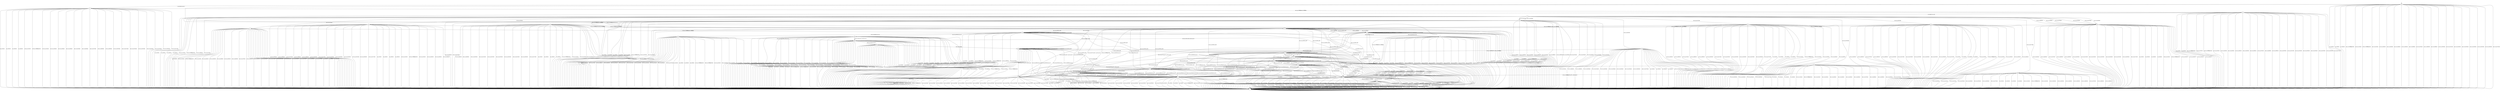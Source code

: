 digraph h3 {
s0 [label="s0"];
s1 [label="s1"];
s2 [label="s2"];
s3 [label="s3"];
s4 [label="s4"];
s5 [label="s5"];
s6 [label="s6"];
s7 [label="s7"];
s8 [label="s8"];
s9 [label="s9"];
s10 [label="s10"];
s11 [label="s11"];
s12 [label="s12"];
s13 [label="s13"];
s14 [label="s14"];
s15 [label="s15"];
s16 [label="s16"];
s17 [label="s17"];
s18 [label="s18"];
s19 [label="s19"];
s20 [label="s20"];
s21 [label="s21"];
s22 [label="s22"];
s23 [label="s23"];
s24 [label="s24"];
s25 [label="s25"];
s26 [label="s26"];
s27 [label="s27"];
s28 [label="s28"];
s29 [label="s29"];
s30 [label="s30"];
s31 [label="s31"];
s32 [label="s32"];
s33 [label="s33"];
s34 [label="s34"];
s0 -> s1 [label="ai1_ce1/usr1_ai1_ce1"];
s0 -> s2 [label="ai1_ce2/error"];
s0 -> s2 [label="ai1_ce3/error"];
s0 -> s2 [label="ai1_ce4/error"];
s0 -> s2 [label="usr1_ai1_VoidReply/error"];
s0 -> s2 [label="usr2_ai1_re1/error"];
s0 -> s2 [label="usr3_ai1_VoidReply/error"];
s0 -> s2 [label="usr1_ni1_ne1/error"];
s0 -> s2 [label="usr1_ni1_ne2/error"];
s0 -> s2 [label="usr1_ni1_ne3/error"];
s0 -> s2 [label="usr1_ni1_ne4/error"];
s0 -> s2 [label="usr1_ni1_ne5/error"];
s0 -> s2 [label="usr1_ni1_ne6/error"];
s0 -> s2 [label="usr1_ni1_ne7/error"];
s0 -> s2 [label="usr1_ni1_ne8/error"];
s0 -> s2 [label="usr1_ni1_ne9/error"];
s0 -> s2 [label="usr1_ni1_ne10/error"];
s0 -> s2 [label="usr1_ni1_ne11/error"];
s0 -> s2 [label="usr1_ni1_ne12/error"];
s0 -> s2 [label="usr1_ni1_ne13/error"];
s0 -> s2 [label="usr1_ni1_ne14/error"];
s0 -> s2 [label="usr1_ni1_ne15/error"];
s0 -> s2 [label="usr1_ni1_ne16/error"];
s0 -> s2 [label="usr1_ni1_ne17/error"];
s1 -> s2 [label="ai1_ce1/error"];
s1 -> s2 [label="ai1_ce2/error"];
s1 -> s2 [label="ai1_ce3/error"];
s1 -> s2 [label="ai1_ce4/error"];
s1 -> s3 [label="usr1_ai1_VoidReply/ai1_VoidReply"];
s1 -> s2 [label="usr2_ai1_re1/error"];
s1 -> s2 [label="usr3_ai1_VoidReply/error"];
s1 -> s2 [label="usr1_ni1_ne1/none"];
s1 -> s2 [label="usr1_ni1_ne2/none"];
s1 -> s2 [label="usr1_ni1_ne3/none"];
s1 -> s2 [label="usr1_ni1_ne4/none"];
s1 -> s2 [label="usr1_ni1_ne5/none"];
s1 -> s2 [label="usr1_ni1_ne6/none"];
s1 -> s2 [label="usr1_ni1_ne7/none"];
s1 -> s2 [label="usr1_ni1_ne8/none"];
s1 -> s2 [label="usr1_ni1_ne9/none"];
s1 -> s2 [label="usr1_ni1_ne10/none"];
s1 -> s2 [label="usr1_ni1_ne11/none"];
s1 -> s2 [label="usr1_ni1_ne12/none"];
s1 -> s2 [label="usr1_ni1_ne13/none"];
s1 -> s2 [label="usr1_ni1_ne14/none"];
s1 -> s2 [label="usr1_ni1_ne15/none"];
s1 -> s2 [label="usr1_ni1_ne16/none"];
s1 -> s2 [label="usr1_ni1_ne17/none"];
s2 -> s2 [label="ai1_ce1/error"];
s2 -> s2 [label="ai1_ce2/error"];
s2 -> s2 [label="ai1_ce3/error"];
s2 -> s2 [label="ai1_ce4/error"];
s2 -> s2 [label="usr1_ai1_VoidReply/error"];
s2 -> s2 [label="usr2_ai1_re1/error"];
s2 -> s2 [label="usr3_ai1_VoidReply/error"];
s2 -> s2 [label="usr1_ni1_ne1/error"];
s2 -> s2 [label="usr1_ni1_ne2/error"];
s2 -> s2 [label="usr1_ni1_ne3/error"];
s2 -> s2 [label="usr1_ni1_ne4/error"];
s2 -> s2 [label="usr1_ni1_ne5/error"];
s2 -> s2 [label="usr1_ni1_ne6/error"];
s2 -> s2 [label="usr1_ni1_ne7/error"];
s2 -> s2 [label="usr1_ni1_ne8/error"];
s2 -> s2 [label="usr1_ni1_ne9/error"];
s2 -> s2 [label="usr1_ni1_ne10/error"];
s2 -> s2 [label="usr1_ni1_ne11/error"];
s2 -> s2 [label="usr1_ni1_ne12/error"];
s2 -> s2 [label="usr1_ni1_ne13/error"];
s2 -> s2 [label="usr1_ni1_ne14/error"];
s2 -> s2 [label="usr1_ni1_ne15/error"];
s2 -> s2 [label="usr1_ni1_ne16/error"];
s2 -> s2 [label="usr1_ni1_ne17/error"];
s3 -> s2 [label="ai1_ce1/error"];
s3 -> s2 [label="ai1_ce2/error"];
s3 -> s4 [label="ai1_ce3/usr1_ai1_ce3"];
s3 -> s5 [label="ai1_ce4/usr1_ai1_ce4"];
s3 -> s2 [label="usr1_ai1_VoidReply/error"];
s3 -> s2 [label="usr2_ai1_re1/error"];
s3 -> s2 [label="usr3_ai1_VoidReply/error"];
s3 -> s2 [label="usr1_ni1_ne1/error"];
s3 -> s2 [label="usr1_ni1_ne2/error"];
s3 -> s2 [label="usr1_ni1_ne3/error"];
s3 -> s2 [label="usr1_ni1_ne4/error"];
s3 -> s2 [label="usr1_ni1_ne5/error"];
s3 -> s2 [label="usr1_ni1_ne6/error"];
s3 -> s2 [label="usr1_ni1_ne7/error"];
s3 -> s2 [label="usr1_ni1_ne8/error"];
s3 -> s2 [label="usr1_ni1_ne9/error"];
s3 -> s2 [label="usr1_ni1_ne10/error"];
s3 -> s2 [label="usr1_ni1_ne11/error"];
s3 -> s2 [label="usr1_ni1_ne12/error"];
s3 -> s2 [label="usr1_ni1_ne13/error"];
s3 -> s2 [label="usr1_ni1_ne14/error"];
s3 -> s2 [label="usr1_ni1_ne15/error"];
s3 -> s2 [label="usr1_ni1_ne16/error"];
s3 -> s2 [label="usr1_ni1_ne17/error"];
s4 -> s2 [label="ai1_ce1/error"];
s4 -> s2 [label="ai1_ce2/error"];
s4 -> s2 [label="ai1_ce3/error"];
s4 -> s2 [label="ai1_ce4/error"];
s4 -> s0 [label="usr1_ai1_VoidReply/ai1_VoidReply"];
s4 -> s2 [label="usr2_ai1_re1/error"];
s4 -> s2 [label="usr3_ai1_VoidReply/error"];
s4 -> s2 [label="usr1_ni1_ne1/none"];
s4 -> s2 [label="usr1_ni1_ne2/none"];
s4 -> s2 [label="usr1_ni1_ne3/none"];
s4 -> s2 [label="usr1_ni1_ne4/none"];
s4 -> s2 [label="usr1_ni1_ne5/none"];
s4 -> s2 [label="usr1_ni1_ne6/none"];
s4 -> s2 [label="usr1_ni1_ne7/none"];
s4 -> s2 [label="usr1_ni1_ne8/none"];
s4 -> s2 [label="usr1_ni1_ne9/none"];
s4 -> s2 [label="usr1_ni1_ne10/none"];
s4 -> s2 [label="usr1_ni1_ne11/none"];
s4 -> s2 [label="usr1_ni1_ne12/none"];
s4 -> s2 [label="usr1_ni1_ne13/none"];
s4 -> s2 [label="usr1_ni1_ne14/none"];
s4 -> s2 [label="usr1_ni1_ne15/none"];
s4 -> s2 [label="usr1_ni1_ne16/none"];
s4 -> s2 [label="usr1_ni1_ne17/none"];
s5 -> s2 [label="ai1_ce1/error"];
s5 -> s2 [label="ai1_ce2/error"];
s5 -> s2 [label="ai1_ce3/error"];
s5 -> s2 [label="ai1_ce4/error"];
s5 -> s6 [label="usr1_ai1_VoidReply/ai1_VoidReply"];
s5 -> s2 [label="usr2_ai1_re1/error"];
s5 -> s2 [label="usr3_ai1_VoidReply/error"];
s5 -> s7 [label="usr1_ni1_ne1/none"];
s5 -> s8 [label="usr1_ni1_ne2/none"];
s5 -> s9 [label="usr1_ni1_ne3/none"];
s5 -> s33 [label="usr1_ni1_ne4/none"];
s5 -> s10 [label="usr1_ni1_ne5/none"];
s5 -> s2 [label="usr1_ni1_ne6/none"];
s5 -> s2 [label="usr1_ni1_ne7/none"];
s5 -> s33 [label="usr1_ni1_ne8/none"];
s5 -> s33 [label="usr1_ni1_ne9/none"];
s5 -> s33 [label="usr1_ni1_ne10/none"];
s5 -> s11 [label="usr1_ni1_ne11/none"];
s5 -> s9 [label="usr1_ni1_ne12/none"];
s5 -> s33 [label="usr1_ni1_ne13/none"];
s5 -> s12 [label="usr1_ni1_ne14/none"];
s5 -> s33 [label="usr1_ni1_ne15/none"];
s5 -> s13 [label="usr1_ni1_ne16/none"];
s5 -> s14 [label="usr1_ni1_ne17/none"];
s6 -> s2 [label="ai1_ce1/error"];
s6 -> s34 [label="ai1_ce2/usr1_ai1_ce2"];
s6 -> s4 [label="ai1_ce3/usr1_ai1_ce3"];
s6 -> s2 [label="ai1_ce4/error"];
s6 -> s2 [label="usr1_ai1_VoidReply/error"];
s6 -> s2 [label="usr2_ai1_re1/error"];
s6 -> s2 [label="usr3_ai1_VoidReply/error"];
s6 -> s15 [label="usr1_ni1_ne1/none"];
s6 -> s6 [label="usr1_ni1_ne2/ni1_ne2"];
s6 -> s16 [label="usr1_ni1_ne3/usr3_ai1_ce1"];
s6 -> s6 [label="usr1_ni1_ne4/none"];
s6 -> s17 [label="usr1_ni1_ne5/ni1_ne8"];
s6 -> s2 [label="usr1_ni1_ne6/error"];
s6 -> s2 [label="usr1_ni1_ne7/error"];
s6 -> s18 [label="usr1_ni1_ne8/none"];
s6 -> s18 [label="usr1_ni1_ne9/none"];
s6 -> s18 [label="usr1_ni1_ne10/none"];
s6 -> s6 [label="usr1_ni1_ne11/ni1_ne11"];
s6 -> s16 [label="usr1_ni1_ne12/usr3_ai1_ce1"];
s6 -> s6 [label="usr1_ni1_ne13/none"];
s6 -> s19 [label="usr1_ni1_ne14/ni1_ne14"];
s6 -> s6 [label="usr1_ni1_ne15/none"];
s6 -> s6 [label="usr1_ni1_ne16/ni1_ne16"];
s6 -> s20 [label="usr1_ni1_ne17/ni1_ne17__usr1_ai1_ce2"];
s7 -> s2 [label="ai1_ce1/error"];
s7 -> s2 [label="ai1_ce2/error"];
s7 -> s2 [label="ai1_ce3/error"];
s7 -> s2 [label="ai1_ce4/error"];
s7 -> s15 [label="usr1_ai1_VoidReply/ai1_VoidReply"];
s7 -> s2 [label="usr2_ai1_re1/error"];
s7 -> s2 [label="usr3_ai1_VoidReply/error"];
s7 -> s2 [label="usr1_ni1_ne1/error"];
s7 -> s2 [label="usr1_ni1_ne2/error"];
s7 -> s2 [label="usr1_ni1_ne3/error"];
s7 -> s2 [label="usr1_ni1_ne4/error"];
s7 -> s2 [label="usr1_ni1_ne5/error"];
s7 -> s2 [label="usr1_ni1_ne6/error"];
s7 -> s2 [label="usr1_ni1_ne7/error"];
s7 -> s2 [label="usr1_ni1_ne8/error"];
s7 -> s2 [label="usr1_ni1_ne9/error"];
s7 -> s2 [label="usr1_ni1_ne10/error"];
s7 -> s2 [label="usr1_ni1_ne11/error"];
s7 -> s2 [label="usr1_ni1_ne12/error"];
s7 -> s2 [label="usr1_ni1_ne13/error"];
s7 -> s2 [label="usr1_ni1_ne14/error"];
s7 -> s2 [label="usr1_ni1_ne15/error"];
s7 -> s2 [label="usr1_ni1_ne16/error"];
s7 -> s2 [label="usr1_ni1_ne17/error"];
s8 -> s2 [label="ai1_ce1/error"];
s8 -> s2 [label="ai1_ce2/error"];
s8 -> s2 [label="ai1_ce3/error"];
s8 -> s2 [label="ai1_ce4/error"];
s8 -> s6 [label="usr1_ai1_VoidReply/ni1_ne2__ai1_VoidReply"];
s8 -> s2 [label="usr2_ai1_re1/error"];
s8 -> s2 [label="usr3_ai1_VoidReply/error"];
s8 -> s2 [label="usr1_ni1_ne1/error"];
s8 -> s2 [label="usr1_ni1_ne2/error"];
s8 -> s2 [label="usr1_ni1_ne3/error"];
s8 -> s2 [label="usr1_ni1_ne4/error"];
s8 -> s2 [label="usr1_ni1_ne5/error"];
s8 -> s2 [label="usr1_ni1_ne6/error"];
s8 -> s2 [label="usr1_ni1_ne7/error"];
s8 -> s2 [label="usr1_ni1_ne8/error"];
s8 -> s2 [label="usr1_ni1_ne9/error"];
s8 -> s2 [label="usr1_ni1_ne10/error"];
s8 -> s2 [label="usr1_ni1_ne11/error"];
s8 -> s2 [label="usr1_ni1_ne12/error"];
s8 -> s2 [label="usr1_ni1_ne13/error"];
s8 -> s2 [label="usr1_ni1_ne14/error"];
s8 -> s2 [label="usr1_ni1_ne15/error"];
s8 -> s2 [label="usr1_ni1_ne16/error"];
s8 -> s2 [label="usr1_ni1_ne17/error"];
s9 -> s2 [label="ai1_ce1/error"];
s9 -> s2 [label="ai1_ce2/error"];
s9 -> s2 [label="ai1_ce3/error"];
s9 -> s2 [label="ai1_ce4/error"];
s9 -> s21 [label="usr1_ai1_VoidReply/usr3_ai1_ce1"];
s9 -> s2 [label="usr2_ai1_re1/error"];
s9 -> s2 [label="usr3_ai1_VoidReply/error"];
s9 -> s2 [label="usr1_ni1_ne1/error"];
s9 -> s2 [label="usr1_ni1_ne2/error"];
s9 -> s2 [label="usr1_ni1_ne3/error"];
s9 -> s2 [label="usr1_ni1_ne4/error"];
s9 -> s2 [label="usr1_ni1_ne5/error"];
s9 -> s2 [label="usr1_ni1_ne6/error"];
s9 -> s2 [label="usr1_ni1_ne7/error"];
s9 -> s2 [label="usr1_ni1_ne8/error"];
s9 -> s2 [label="usr1_ni1_ne9/error"];
s9 -> s2 [label="usr1_ni1_ne10/error"];
s9 -> s2 [label="usr1_ni1_ne11/error"];
s9 -> s2 [label="usr1_ni1_ne12/error"];
s9 -> s2 [label="usr1_ni1_ne13/error"];
s9 -> s2 [label="usr1_ni1_ne14/error"];
s9 -> s2 [label="usr1_ni1_ne15/error"];
s9 -> s2 [label="usr1_ni1_ne16/error"];
s9 -> s2 [label="usr1_ni1_ne17/error"];
s10 -> s2 [label="ai1_ce1/error"];
s10 -> s2 [label="ai1_ce2/error"];
s10 -> s2 [label="ai1_ce3/error"];
s10 -> s2 [label="ai1_ce4/error"];
s10 -> s17 [label="usr1_ai1_VoidReply/ni1_ne8__ai1_VoidReply"];
s10 -> s2 [label="usr2_ai1_re1/error"];
s10 -> s2 [label="usr3_ai1_VoidReply/error"];
s10 -> s2 [label="usr1_ni1_ne1/error"];
s10 -> s2 [label="usr1_ni1_ne2/error"];
s10 -> s2 [label="usr1_ni1_ne3/error"];
s10 -> s2 [label="usr1_ni1_ne4/error"];
s10 -> s2 [label="usr1_ni1_ne5/error"];
s10 -> s2 [label="usr1_ni1_ne6/error"];
s10 -> s2 [label="usr1_ni1_ne7/error"];
s10 -> s2 [label="usr1_ni1_ne8/error"];
s10 -> s2 [label="usr1_ni1_ne9/error"];
s10 -> s2 [label="usr1_ni1_ne10/error"];
s10 -> s2 [label="usr1_ni1_ne11/error"];
s10 -> s2 [label="usr1_ni1_ne12/error"];
s10 -> s2 [label="usr1_ni1_ne13/error"];
s10 -> s2 [label="usr1_ni1_ne14/error"];
s10 -> s2 [label="usr1_ni1_ne15/error"];
s10 -> s2 [label="usr1_ni1_ne16/error"];
s10 -> s2 [label="usr1_ni1_ne17/error"];
s11 -> s2 [label="ai1_ce1/error"];
s11 -> s2 [label="ai1_ce2/error"];
s11 -> s2 [label="ai1_ce3/error"];
s11 -> s2 [label="ai1_ce4/error"];
s11 -> s6 [label="usr1_ai1_VoidReply/ni1_ne11__ai1_VoidReply"];
s11 -> s2 [label="usr2_ai1_re1/error"];
s11 -> s2 [label="usr3_ai1_VoidReply/error"];
s11 -> s2 [label="usr1_ni1_ne1/error"];
s11 -> s2 [label="usr1_ni1_ne2/error"];
s11 -> s2 [label="usr1_ni1_ne3/error"];
s11 -> s2 [label="usr1_ni1_ne4/error"];
s11 -> s2 [label="usr1_ni1_ne5/error"];
s11 -> s2 [label="usr1_ni1_ne6/error"];
s11 -> s2 [label="usr1_ni1_ne7/error"];
s11 -> s2 [label="usr1_ni1_ne8/error"];
s11 -> s2 [label="usr1_ni1_ne9/error"];
s11 -> s2 [label="usr1_ni1_ne10/error"];
s11 -> s2 [label="usr1_ni1_ne11/error"];
s11 -> s2 [label="usr1_ni1_ne12/error"];
s11 -> s2 [label="usr1_ni1_ne13/error"];
s11 -> s2 [label="usr1_ni1_ne14/error"];
s11 -> s2 [label="usr1_ni1_ne15/error"];
s11 -> s2 [label="usr1_ni1_ne16/error"];
s11 -> s2 [label="usr1_ni1_ne17/error"];
s12 -> s2 [label="ai1_ce1/error"];
s12 -> s2 [label="ai1_ce2/error"];
s12 -> s2 [label="ai1_ce3/error"];
s12 -> s2 [label="ai1_ce4/error"];
s12 -> s19 [label="usr1_ai1_VoidReply/ni1_ne14__ai1_VoidReply"];
s12 -> s2 [label="usr2_ai1_re1/error"];
s12 -> s2 [label="usr3_ai1_VoidReply/error"];
s12 -> s2 [label="usr1_ni1_ne1/error"];
s12 -> s2 [label="usr1_ni1_ne2/error"];
s12 -> s2 [label="usr1_ni1_ne3/error"];
s12 -> s2 [label="usr1_ni1_ne4/error"];
s12 -> s2 [label="usr1_ni1_ne5/error"];
s12 -> s2 [label="usr1_ni1_ne6/error"];
s12 -> s2 [label="usr1_ni1_ne7/error"];
s12 -> s2 [label="usr1_ni1_ne8/error"];
s12 -> s2 [label="usr1_ni1_ne9/error"];
s12 -> s2 [label="usr1_ni1_ne10/error"];
s12 -> s2 [label="usr1_ni1_ne11/error"];
s12 -> s2 [label="usr1_ni1_ne12/error"];
s12 -> s2 [label="usr1_ni1_ne13/error"];
s12 -> s2 [label="usr1_ni1_ne14/error"];
s12 -> s2 [label="usr1_ni1_ne15/error"];
s12 -> s2 [label="usr1_ni1_ne16/error"];
s12 -> s2 [label="usr1_ni1_ne17/error"];
s13 -> s2 [label="ai1_ce1/error"];
s13 -> s2 [label="ai1_ce2/error"];
s13 -> s2 [label="ai1_ce3/error"];
s13 -> s2 [label="ai1_ce4/error"];
s13 -> s6 [label="usr1_ai1_VoidReply/ni1_ne16__ai1_VoidReply"];
s13 -> s2 [label="usr2_ai1_re1/error"];
s13 -> s2 [label="usr3_ai1_VoidReply/error"];
s13 -> s2 [label="usr1_ni1_ne1/error"];
s13 -> s2 [label="usr1_ni1_ne2/error"];
s13 -> s2 [label="usr1_ni1_ne3/error"];
s13 -> s2 [label="usr1_ni1_ne4/error"];
s13 -> s2 [label="usr1_ni1_ne5/error"];
s13 -> s2 [label="usr1_ni1_ne6/error"];
s13 -> s2 [label="usr1_ni1_ne7/error"];
s13 -> s2 [label="usr1_ni1_ne8/error"];
s13 -> s2 [label="usr1_ni1_ne9/error"];
s13 -> s2 [label="usr1_ni1_ne10/error"];
s13 -> s2 [label="usr1_ni1_ne11/error"];
s13 -> s2 [label="usr1_ni1_ne12/error"];
s13 -> s2 [label="usr1_ni1_ne13/error"];
s13 -> s2 [label="usr1_ni1_ne14/error"];
s13 -> s2 [label="usr1_ni1_ne15/error"];
s13 -> s2 [label="usr1_ni1_ne16/error"];
s13 -> s2 [label="usr1_ni1_ne17/error"];
s14 -> s2 [label="ai1_ce1/error"];
s14 -> s2 [label="ai1_ce2/error"];
s14 -> s2 [label="ai1_ce3/error"];
s14 -> s2 [label="ai1_ce4/error"];
s14 -> s34 [label="usr1_ai1_VoidReply/ni1_ne17__usr1_ai1_ce2"];
s14 -> s2 [label="usr2_ai1_re1/error"];
s14 -> s2 [label="usr3_ai1_VoidReply/error"];
s14 -> s2 [label="usr1_ni1_ne1/error"];
s14 -> s2 [label="usr1_ni1_ne2/error"];
s14 -> s2 [label="usr1_ni1_ne3/error"];
s14 -> s2 [label="usr1_ni1_ne4/error"];
s14 -> s2 [label="usr1_ni1_ne5/error"];
s14 -> s2 [label="usr1_ni1_ne6/error"];
s14 -> s2 [label="usr1_ni1_ne7/error"];
s14 -> s2 [label="usr1_ni1_ne8/error"];
s14 -> s2 [label="usr1_ni1_ne9/error"];
s14 -> s2 [label="usr1_ni1_ne10/error"];
s14 -> s2 [label="usr1_ni1_ne11/error"];
s14 -> s2 [label="usr1_ni1_ne12/error"];
s14 -> s2 [label="usr1_ni1_ne13/error"];
s14 -> s2 [label="usr1_ni1_ne14/error"];
s14 -> s2 [label="usr1_ni1_ne15/error"];
s14 -> s2 [label="usr1_ni1_ne16/error"];
s14 -> s2 [label="usr1_ni1_ne17/error"];
s15 -> s2 [label="ai1_ce1/error"];
s15 -> s34 [label="ai1_ce2/usr1_ai1_ce2"];
s15 -> s4 [label="ai1_ce3/usr1_ai1_ce3"];
s15 -> s2 [label="ai1_ce4/error"];
s15 -> s2 [label="usr1_ai1_VoidReply/error"];
s15 -> s2 [label="usr2_ai1_re1/error"];
s15 -> s2 [label="usr3_ai1_VoidReply/error"];
s15 -> s15 [label="usr1_ni1_ne1/none"];
s15 -> s15 [label="usr1_ni1_ne2/ni1_ne2"];
s15 -> s15 [label="usr1_ni1_ne3/none"];
s15 -> s15 [label="usr1_ni1_ne4/none"];
s15 -> s17 [label="usr1_ni1_ne5/ni1_ne8"];
s15 -> s2 [label="usr1_ni1_ne6/error"];
s15 -> s2 [label="usr1_ni1_ne7/error"];
s15 -> s22 [label="usr1_ni1_ne8/usr2_ai1_ce1"];
s15 -> s23 [label="usr1_ni1_ne9/usr2_ai1_ce1"];
s15 -> s24 [label="usr1_ni1_ne10/usr2_ai1_ce1"];
s15 -> s15 [label="usr1_ni1_ne11/ni1_ne11"];
s15 -> s16 [label="usr1_ni1_ne12/usr3_ai1_ce1"];
s15 -> s15 [label="usr1_ni1_ne13/none"];
s15 -> s19 [label="usr1_ni1_ne14/ni1_ne14"];
s15 -> s15 [label="usr1_ni1_ne15/none"];
s15 -> s6 [label="usr1_ni1_ne16/ni1_ne16"];
s15 -> s20 [label="usr1_ni1_ne17/ni1_ne17__usr1_ai1_ce2"];
s16 -> s2 [label="ai1_ce1/error"];
s16 -> s2 [label="ai1_ce2/error"];
s16 -> s2 [label="ai1_ce3/error"];
s16 -> s2 [label="ai1_ce4/error"];
s16 -> s2 [label="usr1_ai1_VoidReply/error"];
s16 -> s2 [label="usr2_ai1_re1/error"];
s16 -> s6 [label="usr3_ai1_VoidReply/none"];
s16 -> s2 [label="usr1_ni1_ne1/error"];
s16 -> s2 [label="usr1_ni1_ne2/error"];
s16 -> s2 [label="usr1_ni1_ne3/error"];
s16 -> s2 [label="usr1_ni1_ne4/error"];
s16 -> s2 [label="usr1_ni1_ne5/error"];
s16 -> s2 [label="usr1_ni1_ne6/error"];
s16 -> s2 [label="usr1_ni1_ne7/error"];
s16 -> s2 [label="usr1_ni1_ne8/error"];
s16 -> s2 [label="usr1_ni1_ne9/error"];
s16 -> s2 [label="usr1_ni1_ne10/error"];
s16 -> s2 [label="usr1_ni1_ne11/error"];
s16 -> s2 [label="usr1_ni1_ne12/error"];
s16 -> s2 [label="usr1_ni1_ne13/error"];
s16 -> s2 [label="usr1_ni1_ne14/error"];
s16 -> s2 [label="usr1_ni1_ne15/error"];
s16 -> s2 [label="usr1_ni1_ne16/error"];
s16 -> s2 [label="usr1_ni1_ne17/error"];
s17 -> s2 [label="ai1_ce1/error"];
s17 -> s34 [label="ai1_ce2/usr1_ai1_ce2"];
s17 -> s4 [label="ai1_ce3/usr1_ai1_ce3"];
s17 -> s2 [label="ai1_ce4/error"];
s17 -> s2 [label="usr1_ai1_VoidReply/error"];
s17 -> s2 [label="usr2_ai1_re1/error"];
s17 -> s2 [label="usr3_ai1_VoidReply/error"];
s17 -> s16 [label="usr1_ni1_ne1/usr3_ai1_ce1"];
s17 -> s17 [label="usr1_ni1_ne2/ni1_ne2"];
s17 -> s16 [label="usr1_ni1_ne3/usr3_ai1_ce1"];
s17 -> s17 [label="usr1_ni1_ne4/ni1_ne4"];
s17 -> s25 [label="usr1_ni1_ne5/none"];
s17 -> s26 [label="usr1_ni1_ne6/ni1_ne9"];
s17 -> s26 [label="usr1_ni1_ne7/ni1_ne10"];
s17 -> s16 [label="usr1_ni1_ne8/usr3_ai1_ce1"];
s17 -> s16 [label="usr1_ni1_ne9/usr3_ai1_ce1"];
s17 -> s16 [label="usr1_ni1_ne10/usr3_ai1_ce1"];
s17 -> s17 [label="usr1_ni1_ne11/ni1_ne11"];
s17 -> s17 [label="usr1_ni1_ne12/ni1_ne12"];
s17 -> s25 [label="usr1_ni1_ne13/ni1_ne13"];
s17 -> s19 [label="usr1_ni1_ne14/ni1_ne14"];
s17 -> s16 [label="usr1_ni1_ne15/usr3_ai1_ce1"];
s17 -> s6 [label="usr1_ni1_ne16/ni1_ne16"];
s17 -> s20 [label="usr1_ni1_ne17/ni1_ne17__usr1_ai1_ce2"];
s18 -> s2 [label="ai1_ce1/error"];
s18 -> s34 [label="ai1_ce2/usr1_ai1_ce2"];
s18 -> s4 [label="ai1_ce3/usr1_ai1_ce3"];
s18 -> s2 [label="ai1_ce4/error"];
s18 -> s2 [label="usr1_ai1_VoidReply/error"];
s18 -> s2 [label="usr2_ai1_re1/error"];
s18 -> s2 [label="usr3_ai1_VoidReply/error"];
s18 -> s22 [label="usr1_ni1_ne1/usr2_ai1_ce1"];
s18 -> s18 [label="usr1_ni1_ne2/ni1_ne2"];
s18 -> s16 [label="usr1_ni1_ne3/usr3_ai1_ce1"];
s18 -> s18 [label="usr1_ni1_ne4/none"];
s18 -> s17 [label="usr1_ni1_ne5/ni1_ne8"];
s18 -> s2 [label="usr1_ni1_ne6/error"];
s18 -> s2 [label="usr1_ni1_ne7/error"];
s18 -> s18 [label="usr1_ni1_ne8/none"];
s18 -> s18 [label="usr1_ni1_ne9/none"];
s18 -> s18 [label="usr1_ni1_ne10/none"];
s18 -> s18 [label="usr1_ni1_ne11/ni1_ne11"];
s18 -> s16 [label="usr1_ni1_ne12/usr3_ai1_ce1"];
s18 -> s18 [label="usr1_ni1_ne13/none"];
s18 -> s19 [label="usr1_ni1_ne14/ni1_ne14"];
s18 -> s18 [label="usr1_ni1_ne15/none"];
s18 -> s6 [label="usr1_ni1_ne16/ni1_ne16"];
s18 -> s20 [label="usr1_ni1_ne17/ni1_ne17__usr1_ai1_ce2"];
s19 -> s2 [label="ai1_ce1/error"];
s19 -> s34 [label="ai1_ce2/usr1_ai1_ce2"];
s19 -> s4 [label="ai1_ce3/usr1_ai1_ce3"];
s19 -> s2 [label="ai1_ce4/error"];
s19 -> s2 [label="usr1_ai1_VoidReply/error"];
s19 -> s2 [label="usr2_ai1_re1/error"];
s19 -> s2 [label="usr3_ai1_VoidReply/error"];
s19 -> s27 [label="usr1_ni1_ne1/none"];
s19 -> s19 [label="usr1_ni1_ne2/ni1_ne2"];
s19 -> s19 [label="usr1_ni1_ne3/ni1_ne3"];
s19 -> s19 [label="usr1_ni1_ne4/ni1_ne4"];
s19 -> s16 [label="usr1_ni1_ne5/usr3_ai1_ce1"];
s19 -> s16 [label="usr1_ni1_ne6/usr3_ai1_ce1"];
s19 -> s16 [label="usr1_ni1_ne7/usr3_ai1_ce1"];
s19 -> s16 [label="usr1_ni1_ne8/usr3_ai1_ce1"];
s19 -> s16 [label="usr1_ni1_ne9/usr3_ai1_ce1"];
s19 -> s16 [label="usr1_ni1_ne10/usr3_ai1_ce1"];
s19 -> s19 [label="usr1_ni1_ne11/ni1_ne11"];
s19 -> s16 [label="usr1_ni1_ne12/usr3_ai1_ce1"];
s19 -> s19 [label="usr1_ni1_ne13/ni1_ne13"];
s19 -> s16 [label="usr1_ni1_ne14/usr3_ai1_ce1"];
s19 -> s16 [label="usr1_ni1_ne15/usr3_ai1_ce1"];
s19 -> s6 [label="usr1_ni1_ne16/ni1_ne16"];
s19 -> s20 [label="usr1_ni1_ne17/ni1_ne17__usr1_ai1_ce2"];
s20 -> s2 [label="ai1_ce1/error"];
s20 -> s2 [label="ai1_ce2/error"];
s20 -> s2 [label="ai1_ce3/error"];
s20 -> s2 [label="ai1_ce4/error"];
s20 -> s28 [label="usr1_ai1_VoidReply/none"];
s20 -> s2 [label="usr2_ai1_re1/error"];
s20 -> s2 [label="usr3_ai1_VoidReply/error"];
s20 -> s2 [label="usr1_ni1_ne1/none"];
s20 -> s2 [label="usr1_ni1_ne2/none"];
s20 -> s2 [label="usr1_ni1_ne3/none"];
s20 -> s2 [label="usr1_ni1_ne4/none"];
s20 -> s2 [label="usr1_ni1_ne5/none"];
s20 -> s2 [label="usr1_ni1_ne6/none"];
s20 -> s2 [label="usr1_ni1_ne7/none"];
s20 -> s2 [label="usr1_ni1_ne8/none"];
s20 -> s2 [label="usr1_ni1_ne9/none"];
s20 -> s2 [label="usr1_ni1_ne10/none"];
s20 -> s2 [label="usr1_ni1_ne11/none"];
s20 -> s2 [label="usr1_ni1_ne12/none"];
s20 -> s2 [label="usr1_ni1_ne13/none"];
s20 -> s2 [label="usr1_ni1_ne14/none"];
s20 -> s2 [label="usr1_ni1_ne15/none"];
s20 -> s2 [label="usr1_ni1_ne16/none"];
s20 -> s2 [label="usr1_ni1_ne17/none"];
s21 -> s2 [label="ai1_ce1/error"];
s21 -> s2 [label="ai1_ce2/error"];
s21 -> s2 [label="ai1_ce3/error"];
s21 -> s2 [label="ai1_ce4/error"];
s21 -> s2 [label="usr1_ai1_VoidReply/error"];
s21 -> s2 [label="usr2_ai1_re1/error"];
s21 -> s6 [label="usr3_ai1_VoidReply/ai1_VoidReply"];
s21 -> s2 [label="usr1_ni1_ne1/error"];
s21 -> s2 [label="usr1_ni1_ne2/error"];
s21 -> s2 [label="usr1_ni1_ne3/error"];
s21 -> s2 [label="usr1_ni1_ne4/error"];
s21 -> s2 [label="usr1_ni1_ne5/error"];
s21 -> s2 [label="usr1_ni1_ne6/error"];
s21 -> s2 [label="usr1_ni1_ne7/error"];
s21 -> s2 [label="usr1_ni1_ne8/error"];
s21 -> s2 [label="usr1_ni1_ne9/error"];
s21 -> s2 [label="usr1_ni1_ne10/error"];
s21 -> s2 [label="usr1_ni1_ne11/error"];
s21 -> s2 [label="usr1_ni1_ne12/error"];
s21 -> s2 [label="usr1_ni1_ne13/error"];
s21 -> s2 [label="usr1_ni1_ne14/error"];
s21 -> s2 [label="usr1_ni1_ne15/error"];
s21 -> s2 [label="usr1_ni1_ne16/error"];
s21 -> s2 [label="usr1_ni1_ne17/error"];
s22 -> s2 [label="ai1_ce1/error"];
s22 -> s2 [label="ai1_ce2/error"];
s22 -> s2 [label="ai1_ce3/error"];
s22 -> s2 [label="ai1_ce4/error"];
s22 -> s2 [label="usr1_ai1_VoidReply/error"];
s22 -> s29 [label="usr2_ai1_re1/ni1_ne5__usr2_ai1_ce1"];
s22 -> s2 [label="usr3_ai1_VoidReply/error"];
s22 -> s2 [label="usr1_ni1_ne1/error"];
s22 -> s2 [label="usr1_ni1_ne2/error"];
s22 -> s2 [label="usr1_ni1_ne3/error"];
s22 -> s2 [label="usr1_ni1_ne4/error"];
s22 -> s2 [label="usr1_ni1_ne5/error"];
s22 -> s2 [label="usr1_ni1_ne6/error"];
s22 -> s2 [label="usr1_ni1_ne7/error"];
s22 -> s2 [label="usr1_ni1_ne8/error"];
s22 -> s2 [label="usr1_ni1_ne9/error"];
s22 -> s2 [label="usr1_ni1_ne10/error"];
s22 -> s2 [label="usr1_ni1_ne11/error"];
s22 -> s2 [label="usr1_ni1_ne12/error"];
s22 -> s2 [label="usr1_ni1_ne13/error"];
s22 -> s2 [label="usr1_ni1_ne14/error"];
s22 -> s2 [label="usr1_ni1_ne15/error"];
s22 -> s2 [label="usr1_ni1_ne16/error"];
s22 -> s2 [label="usr1_ni1_ne17/error"];
s23 -> s2 [label="ai1_ce1/error"];
s23 -> s2 [label="ai1_ce2/error"];
s23 -> s2 [label="ai1_ce3/error"];
s23 -> s2 [label="ai1_ce4/error"];
s23 -> s2 [label="usr1_ai1_VoidReply/error"];
s23 -> s29 [label="usr2_ai1_re1/ni1_ne6__usr2_ai1_ce1"];
s23 -> s2 [label="usr3_ai1_VoidReply/error"];
s23 -> s2 [label="usr1_ni1_ne1/error"];
s23 -> s2 [label="usr1_ni1_ne2/error"];
s23 -> s2 [label="usr1_ni1_ne3/error"];
s23 -> s2 [label="usr1_ni1_ne4/error"];
s23 -> s2 [label="usr1_ni1_ne5/error"];
s23 -> s2 [label="usr1_ni1_ne6/error"];
s23 -> s2 [label="usr1_ni1_ne7/error"];
s23 -> s2 [label="usr1_ni1_ne8/error"];
s23 -> s2 [label="usr1_ni1_ne9/error"];
s23 -> s2 [label="usr1_ni1_ne10/error"];
s23 -> s2 [label="usr1_ni1_ne11/error"];
s23 -> s2 [label="usr1_ni1_ne12/error"];
s23 -> s2 [label="usr1_ni1_ne13/error"];
s23 -> s2 [label="usr1_ni1_ne14/error"];
s23 -> s2 [label="usr1_ni1_ne15/error"];
s23 -> s2 [label="usr1_ni1_ne16/error"];
s23 -> s2 [label="usr1_ni1_ne17/error"];
s24 -> s2 [label="ai1_ce1/error"];
s24 -> s2 [label="ai1_ce2/error"];
s24 -> s2 [label="ai1_ce3/error"];
s24 -> s2 [label="ai1_ce4/error"];
s24 -> s2 [label="usr1_ai1_VoidReply/error"];
s24 -> s29 [label="usr2_ai1_re1/ni1_ne7__usr2_ai1_ce1"];
s24 -> s2 [label="usr3_ai1_VoidReply/error"];
s24 -> s2 [label="usr1_ni1_ne1/error"];
s24 -> s2 [label="usr1_ni1_ne2/error"];
s24 -> s2 [label="usr1_ni1_ne3/error"];
s24 -> s2 [label="usr1_ni1_ne4/error"];
s24 -> s2 [label="usr1_ni1_ne5/error"];
s24 -> s2 [label="usr1_ni1_ne6/error"];
s24 -> s2 [label="usr1_ni1_ne7/error"];
s24 -> s2 [label="usr1_ni1_ne8/error"];
s24 -> s2 [label="usr1_ni1_ne9/error"];
s24 -> s2 [label="usr1_ni1_ne10/error"];
s24 -> s2 [label="usr1_ni1_ne11/error"];
s24 -> s2 [label="usr1_ni1_ne12/error"];
s24 -> s2 [label="usr1_ni1_ne13/error"];
s24 -> s2 [label="usr1_ni1_ne14/error"];
s24 -> s2 [label="usr1_ni1_ne15/error"];
s24 -> s2 [label="usr1_ni1_ne16/error"];
s24 -> s2 [label="usr1_ni1_ne17/error"];
s25 -> s2 [label="ai1_ce1/error"];
s25 -> s34 [label="ai1_ce2/usr1_ai1_ce2"];
s25 -> s4 [label="ai1_ce3/usr1_ai1_ce3"];
s25 -> s2 [label="ai1_ce4/error"];
s25 -> s2 [label="usr1_ai1_VoidReply/error"];
s25 -> s2 [label="usr2_ai1_re1/error"];
s25 -> s2 [label="usr3_ai1_VoidReply/error"];
s25 -> s16 [label="usr1_ni1_ne1/usr3_ai1_ce1"];
s25 -> s25 [label="usr1_ni1_ne2/ni1_ne2"];
s25 -> s16 [label="usr1_ni1_ne3/usr3_ai1_ce1"];
s25 -> s25 [label="usr1_ni1_ne4/ni1_ne4"];
s25 -> s25 [label="usr1_ni1_ne5/none"];
s25 -> s30 [label="usr1_ni1_ne6/none"];
s25 -> s30 [label="usr1_ni1_ne7/none"];
s25 -> s16 [label="usr1_ni1_ne8/usr3_ai1_ce1"];
s25 -> s16 [label="usr1_ni1_ne9/usr3_ai1_ce1"];
s25 -> s16 [label="usr1_ni1_ne10/usr3_ai1_ce1"];
s25 -> s25 [label="usr1_ni1_ne11/ni1_ne11"];
s25 -> s25 [label="usr1_ni1_ne12/ni1_ne12"];
s25 -> s25 [label="usr1_ni1_ne13/ni1_ne13"];
s25 -> s19 [label="usr1_ni1_ne14/ni1_ne14"];
s25 -> s16 [label="usr1_ni1_ne15/usr3_ai1_ce1"];
s25 -> s6 [label="usr1_ni1_ne16/ni1_ne16"];
s25 -> s20 [label="usr1_ni1_ne17/ni1_ne17__usr1_ai1_ce2"];
s26 -> s2 [label="ai1_ce1/error"];
s26 -> s34 [label="ai1_ce2/usr1_ai1_ce2"];
s26 -> s4 [label="ai1_ce3/usr1_ai1_ce3"];
s26 -> s2 [label="ai1_ce4/error"];
s26 -> s2 [label="usr1_ai1_VoidReply/error"];
s26 -> s2 [label="usr2_ai1_re1/error"];
s26 -> s2 [label="usr3_ai1_VoidReply/error"];
s26 -> s16 [label="usr1_ni1_ne1/usr3_ai1_ce1"];
s26 -> s26 [label="usr1_ni1_ne2/ni1_ne2"];
s26 -> s16 [label="usr1_ni1_ne3/usr3_ai1_ce1"];
s26 -> s26 [label="usr1_ni1_ne4/ni1_ne4"];
s26 -> s25 [label="usr1_ni1_ne5/ni1_ne13"];
s26 -> s2 [label="usr1_ni1_ne6/error"];
s26 -> s2 [label="usr1_ni1_ne7/error"];
s26 -> s16 [label="usr1_ni1_ne8/usr3_ai1_ce1"];
s26 -> s16 [label="usr1_ni1_ne9/usr3_ai1_ce1"];
s26 -> s16 [label="usr1_ni1_ne10/usr3_ai1_ce1"];
s26 -> s26 [label="usr1_ni1_ne11/ni1_ne11"];
s26 -> s26 [label="usr1_ni1_ne12/ni1_ne12"];
s26 -> s25 [label="usr1_ni1_ne13/ni1_ne13"];
s26 -> s19 [label="usr1_ni1_ne14/ni1_ne14"];
s26 -> s16 [label="usr1_ni1_ne15/usr3_ai1_ce1"];
s26 -> s6 [label="usr1_ni1_ne16/ni1_ne16"];
s26 -> s20 [label="usr1_ni1_ne17/ni1_ne17__usr1_ai1_ce2"];
s27 -> s2 [label="ai1_ce1/error"];
s27 -> s34 [label="ai1_ce2/usr1_ai1_ce2"];
s27 -> s4 [label="ai1_ce3/usr1_ai1_ce3"];
s27 -> s2 [label="ai1_ce4/error"];
s27 -> s2 [label="usr1_ai1_VoidReply/error"];
s27 -> s2 [label="usr2_ai1_re1/error"];
s27 -> s2 [label="usr3_ai1_VoidReply/error"];
s27 -> s27 [label="usr1_ni1_ne1/none"];
s27 -> s27 [label="usr1_ni1_ne2/ni1_ne2"];
s27 -> s27 [label="usr1_ni1_ne3/none"];
s27 -> s27 [label="usr1_ni1_ne4/none"];
s27 -> s16 [label="usr1_ni1_ne5/usr3_ai1_ce1"];
s27 -> s16 [label="usr1_ni1_ne6/usr3_ai1_ce1"];
s27 -> s16 [label="usr1_ni1_ne7/usr3_ai1_ce1"];
s27 -> s16 [label="usr1_ni1_ne8/usr3_ai1_ce1"];
s27 -> s16 [label="usr1_ni1_ne9/usr3_ai1_ce1"];
s27 -> s16 [label="usr1_ni1_ne10/usr3_ai1_ce1"];
s27 -> s27 [label="usr1_ni1_ne11/ni1_ne11"];
s27 -> s16 [label="usr1_ni1_ne12/usr3_ai1_ce1"];
s27 -> s27 [label="usr1_ni1_ne13/none"];
s27 -> s16 [label="usr1_ni1_ne14/usr3_ai1_ce1"];
s27 -> s27 [label="usr1_ni1_ne15/none"];
s27 -> s15 [label="usr1_ni1_ne16/ni1_ne16"];
s27 -> s20 [label="usr1_ni1_ne17/ni1_ne17__usr1_ai1_ce2"];
s28 -> s2 [label="ai1_ce1/error"];
s28 -> s34 [label="ai1_ce2/usr1_ai1_ce2"];
s28 -> s4 [label="ai1_ce3/usr1_ai1_ce3"];
s28 -> s2 [label="ai1_ce4/error"];
s28 -> s2 [label="usr1_ai1_VoidReply/error"];
s28 -> s2 [label="usr2_ai1_re1/error"];
s28 -> s2 [label="usr3_ai1_VoidReply/error"];
s28 -> s2 [label="usr1_ni1_ne1/error"];
s28 -> s2 [label="usr1_ni1_ne2/error"];
s28 -> s2 [label="usr1_ni1_ne3/error"];
s28 -> s2 [label="usr1_ni1_ne4/error"];
s28 -> s2 [label="usr1_ni1_ne5/error"];
s28 -> s2 [label="usr1_ni1_ne6/error"];
s28 -> s2 [label="usr1_ni1_ne7/error"];
s28 -> s2 [label="usr1_ni1_ne8/error"];
s28 -> s2 [label="usr1_ni1_ne9/error"];
s28 -> s2 [label="usr1_ni1_ne10/error"];
s28 -> s2 [label="usr1_ni1_ne11/error"];
s28 -> s2 [label="usr1_ni1_ne12/error"];
s28 -> s2 [label="usr1_ni1_ne13/error"];
s28 -> s2 [label="usr1_ni1_ne14/error"];
s28 -> s2 [label="usr1_ni1_ne15/error"];
s28 -> s2 [label="usr1_ni1_ne16/error"];
s28 -> s2 [label="usr1_ni1_ne17/error"];
s29 -> s2 [label="ai1_ce1/error"];
s29 -> s2 [label="ai1_ce2/error"];
s29 -> s2 [label="ai1_ce3/error"];
s29 -> s2 [label="ai1_ce4/error"];
s29 -> s2 [label="usr1_ai1_VoidReply/error"];
s29 -> s31 [label="usr2_ai1_re1/usr2_ai1_ce1"];
s29 -> s2 [label="usr3_ai1_VoidReply/error"];
s29 -> s2 [label="usr1_ni1_ne1/error"];
s29 -> s2 [label="usr1_ni1_ne2/error"];
s29 -> s2 [label="usr1_ni1_ne3/error"];
s29 -> s2 [label="usr1_ni1_ne4/error"];
s29 -> s2 [label="usr1_ni1_ne5/error"];
s29 -> s2 [label="usr1_ni1_ne6/error"];
s29 -> s2 [label="usr1_ni1_ne7/error"];
s29 -> s2 [label="usr1_ni1_ne8/error"];
s29 -> s2 [label="usr1_ni1_ne9/error"];
s29 -> s2 [label="usr1_ni1_ne10/error"];
s29 -> s2 [label="usr1_ni1_ne11/error"];
s29 -> s2 [label="usr1_ni1_ne12/error"];
s29 -> s2 [label="usr1_ni1_ne13/error"];
s29 -> s2 [label="usr1_ni1_ne14/error"];
s29 -> s2 [label="usr1_ni1_ne15/error"];
s29 -> s2 [label="usr1_ni1_ne16/error"];
s29 -> s2 [label="usr1_ni1_ne17/error"];
s30 -> s2 [label="ai1_ce1/error"];
s30 -> s34 [label="ai1_ce2/usr1_ai1_ce2"];
s30 -> s4 [label="ai1_ce3/usr1_ai1_ce3"];
s30 -> s2 [label="ai1_ce4/error"];
s30 -> s2 [label="usr1_ai1_VoidReply/error"];
s30 -> s2 [label="usr2_ai1_re1/error"];
s30 -> s2 [label="usr3_ai1_VoidReply/error"];
s30 -> s16 [label="usr1_ni1_ne1/usr3_ai1_ce1"];
s30 -> s30 [label="usr1_ni1_ne2/ni1_ne2"];
s30 -> s16 [label="usr1_ni1_ne3/usr3_ai1_ce1"];
s30 -> s30 [label="usr1_ni1_ne4/ni1_ne4"];
s30 -> s25 [label="usr1_ni1_ne5/none"];
s30 -> s2 [label="usr1_ni1_ne6/error"];
s30 -> s2 [label="usr1_ni1_ne7/error"];
s30 -> s16 [label="usr1_ni1_ne8/usr3_ai1_ce1"];
s30 -> s16 [label="usr1_ni1_ne9/usr3_ai1_ce1"];
s30 -> s16 [label="usr1_ni1_ne10/usr3_ai1_ce1"];
s30 -> s30 [label="usr1_ni1_ne11/ni1_ne11"];
s30 -> s30 [label="usr1_ni1_ne12/ni1_ne12"];
s30 -> s25 [label="usr1_ni1_ne13/ni1_ne13"];
s30 -> s19 [label="usr1_ni1_ne14/ni1_ne14"];
s30 -> s16 [label="usr1_ni1_ne15/usr3_ai1_ce1"];
s30 -> s6 [label="usr1_ni1_ne16/ni1_ne16"];
s30 -> s20 [label="usr1_ni1_ne17/ni1_ne17__usr1_ai1_ce2"];
s31 -> s2 [label="ai1_ce1/error"];
s31 -> s2 [label="ai1_ce2/error"];
s31 -> s2 [label="ai1_ce3/error"];
s31 -> s2 [label="ai1_ce4/error"];
s31 -> s2 [label="usr1_ai1_VoidReply/error"];
s31 -> s32 [label="usr2_ai1_re1/none"];
s31 -> s2 [label="usr3_ai1_VoidReply/error"];
s31 -> s2 [label="usr1_ni1_ne1/error"];
s31 -> s2 [label="usr1_ni1_ne2/error"];
s31 -> s2 [label="usr1_ni1_ne3/error"];
s31 -> s2 [label="usr1_ni1_ne4/error"];
s31 -> s2 [label="usr1_ni1_ne5/error"];
s31 -> s2 [label="usr1_ni1_ne6/error"];
s31 -> s2 [label="usr1_ni1_ne7/error"];
s31 -> s2 [label="usr1_ni1_ne8/error"];
s31 -> s2 [label="usr1_ni1_ne9/error"];
s31 -> s2 [label="usr1_ni1_ne10/error"];
s31 -> s2 [label="usr1_ni1_ne11/error"];
s31 -> s2 [label="usr1_ni1_ne12/error"];
s31 -> s2 [label="usr1_ni1_ne13/error"];
s31 -> s2 [label="usr1_ni1_ne14/error"];
s31 -> s2 [label="usr1_ni1_ne15/error"];
s31 -> s2 [label="usr1_ni1_ne16/error"];
s31 -> s2 [label="usr1_ni1_ne17/error"];
s32 -> s2 [label="ai1_ce1/error"];
s32 -> s34 [label="ai1_ce2/usr1_ai1_ce2"];
s32 -> s4 [label="ai1_ce3/usr1_ai1_ce3"];
s32 -> s2 [label="ai1_ce4/error"];
s32 -> s2 [label="usr1_ai1_VoidReply/error"];
s32 -> s2 [label="usr2_ai1_re1/error"];
s32 -> s2 [label="usr3_ai1_VoidReply/error"];
s32 -> s32 [label="usr1_ni1_ne1/ni1_ne4"];
s32 -> s32 [label="usr1_ni1_ne2/ni1_ne2"];
s32 -> s32 [label="usr1_ni1_ne3/ni1_ne3"];
s32 -> s32 [label="usr1_ni1_ne4/ni1_ne4"];
s32 -> s17 [label="usr1_ni1_ne5/ni1_ne8"];
s32 -> s2 [label="usr1_ni1_ne6/error"];
s32 -> s2 [label="usr1_ni1_ne7/error"];
s32 -> s16 [label="usr1_ni1_ne8/usr3_ai1_ce1"];
s32 -> s16 [label="usr1_ni1_ne9/usr3_ai1_ce1"];
s32 -> s16 [label="usr1_ni1_ne10/usr3_ai1_ce1"];
s32 -> s32 [label="usr1_ni1_ne11/ni1_ne11"];
s32 -> s16 [label="usr1_ni1_ne12/usr3_ai1_ce1"];
s32 -> s32 [label="usr1_ni1_ne13/none"];
s32 -> s19 [label="usr1_ni1_ne14/ni1_ne14"];
s32 -> s32 [label="usr1_ni1_ne15/ni1_ne15"];
s32 -> s6 [label="usr1_ni1_ne16/ni1_ne16"];
s32 -> s20 [label="usr1_ni1_ne17/ni1_ne17__usr1_ai1_ce2"];
s33 -> s2 [label="ai1_ce1/error"];
s33 -> s2 [label="ai1_ce2/error"];
s33 -> s2 [label="ai1_ce3/error"];
s33 -> s2 [label="ai1_ce4/error"];
s33 -> s6 [label="usr1_ai1_VoidReply/ai1_VoidReply"];
s33 -> s2 [label="usr2_ai1_re1/error"];
s33 -> s2 [label="usr3_ai1_VoidReply/error"];
s33 -> s2 [label="usr1_ni1_ne1/error"];
s33 -> s2 [label="usr1_ni1_ne2/error"];
s33 -> s2 [label="usr1_ni1_ne3/error"];
s33 -> s2 [label="usr1_ni1_ne4/error"];
s33 -> s2 [label="usr1_ni1_ne5/error"];
s33 -> s2 [label="usr1_ni1_ne6/error"];
s33 -> s2 [label="usr1_ni1_ne7/error"];
s33 -> s2 [label="usr1_ni1_ne8/error"];
s33 -> s2 [label="usr1_ni1_ne9/error"];
s33 -> s2 [label="usr1_ni1_ne10/error"];
s33 -> s2 [label="usr1_ni1_ne11/error"];
s33 -> s2 [label="usr1_ni1_ne12/error"];
s33 -> s2 [label="usr1_ni1_ne13/error"];
s33 -> s2 [label="usr1_ni1_ne14/error"];
s33 -> s2 [label="usr1_ni1_ne15/error"];
s33 -> s2 [label="usr1_ni1_ne16/error"];
s33 -> s2 [label="usr1_ni1_ne17/error"];
s34 -> s2 [label="ai1_ce1/error"];
s34 -> s2 [label="ai1_ce2/error"];
s34 -> s2 [label="ai1_ce3/error"];
s34 -> s2 [label="ai1_ce4/error"];
s34 -> s28 [label="usr1_ai1_VoidReply/ai1_VoidReply"];
s34 -> s2 [label="usr2_ai1_re1/error"];
s34 -> s2 [label="usr3_ai1_VoidReply/error"];
s34 -> s2 [label="usr1_ni1_ne1/none"];
s34 -> s2 [label="usr1_ni1_ne2/none"];
s34 -> s2 [label="usr1_ni1_ne3/none"];
s34 -> s2 [label="usr1_ni1_ne4/none"];
s34 -> s2 [label="usr1_ni1_ne5/none"];
s34 -> s2 [label="usr1_ni1_ne6/none"];
s34 -> s2 [label="usr1_ni1_ne7/none"];
s34 -> s2 [label="usr1_ni1_ne8/none"];
s34 -> s2 [label="usr1_ni1_ne9/none"];
s34 -> s2 [label="usr1_ni1_ne10/none"];
s34 -> s2 [label="usr1_ni1_ne11/none"];
s34 -> s2 [label="usr1_ni1_ne12/none"];
s34 -> s2 [label="usr1_ni1_ne13/none"];
s34 -> s2 [label="usr1_ni1_ne14/none"];
s34 -> s2 [label="usr1_ni1_ne15/none"];
s34 -> s2 [label="usr1_ni1_ne16/none"];
s34 -> s2 [label="usr1_ni1_ne17/none"];
__start0 [shape=none, label=""];
__start0 -> s0 [label=""];
}
